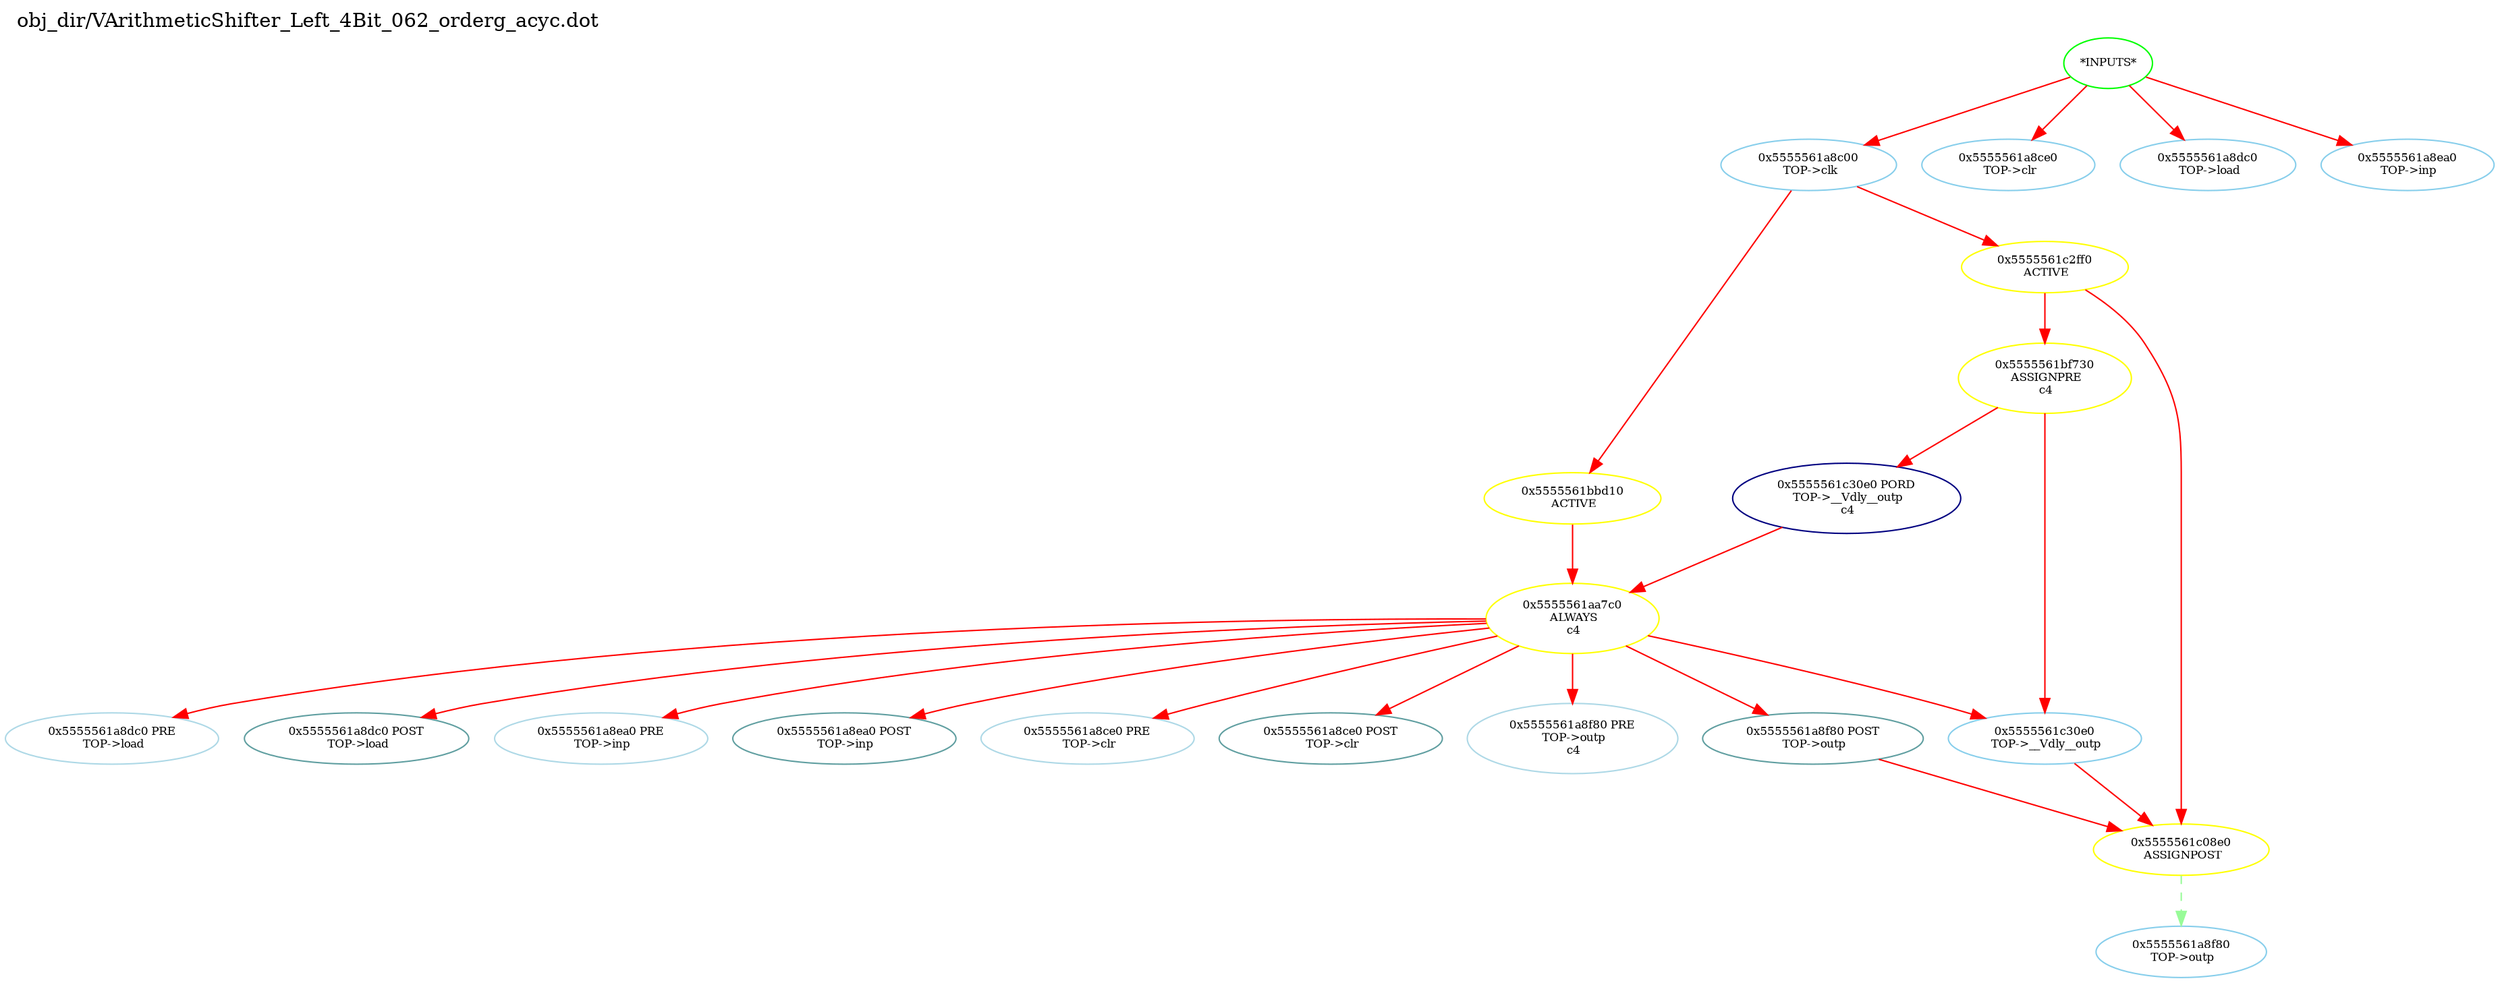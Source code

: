 digraph v3graph {
	graph	[label="obj_dir/VArithmeticShifter_Left_4Bit_062_orderg_acyc.dot",
		 labelloc=t, labeljust=l,
		 //size="7.5,10",
		 rankdir=TB];
	n0	[fontsize=8 label="*INPUTS*", color=green];
	n0x5555561a8b00_1	[fontsize=8 label="0x5555561a8c00\n TOP->clk", color=skyblue];
	n0x5555561a8b00_2	[fontsize=8 label="0x5555561a8ce0\n TOP->clr", color=skyblue];
	n0x5555561a8b00_3	[fontsize=8 label="0x5555561a8dc0\n TOP->load", color=skyblue];
	n0x5555561a8b00_4	[fontsize=8 label="0x5555561a8ea0\n TOP->inp", color=skyblue];
	n0x5555561a8b00_5	[fontsize=8 label="0x5555561bbd10\n ACTIVE", color=yellow];
	n0x5555561a8b00_6	[fontsize=8 label="0x5555561aa7c0\n ALWAYS\n c4", color=yellow];
	n0x5555561a8b00_7	[fontsize=8 label="0x5555561a8dc0 PRE\n TOP->load", color=lightblue];
	n0x5555561a8b00_8	[fontsize=8 label="0x5555561a8dc0 POST\n TOP->load", color=CadetBlue];
	n0x5555561a8b00_9	[fontsize=8 label="0x5555561a8ea0 PRE\n TOP->inp", color=lightblue];
	n0x5555561a8b00_10	[fontsize=8 label="0x5555561a8ea0 POST\n TOP->inp", color=CadetBlue];
	n0x5555561a8b00_11	[fontsize=8 label="0x5555561a8ce0 PRE\n TOP->clr", color=lightblue];
	n0x5555561a8b00_12	[fontsize=8 label="0x5555561a8ce0 POST\n TOP->clr", color=CadetBlue];
	n0x5555561a8b00_13	[fontsize=8 label="0x5555561a8f80 PRE\n TOP->outp\n c4", color=lightblue];
	n0x5555561a8b00_14	[fontsize=8 label="0x5555561a8f80 POST\n TOP->outp", color=CadetBlue];
	n0x5555561a8b00_15	[fontsize=8 label="0x5555561c30e0 PORD\n TOP->__Vdly__outp\n c4", color=NavyBlue];
	n0x5555561a8b00_16	[fontsize=8 label="0x5555561c30e0\n TOP->__Vdly__outp", color=skyblue];
	n0x5555561a8b00_17	[fontsize=8 label="0x5555561c2ff0\n ACTIVE", color=yellow];
	n0x5555561a8b00_18	[fontsize=8 label="0x5555561bf730\n ASSIGNPRE\n c4", color=yellow];
	n0x5555561a8b00_19	[fontsize=8 label="0x5555561c08e0\n ASSIGNPOST", color=yellow];
	n0x5555561a8b00_20	[fontsize=8 label="0x5555561a8f80\n TOP->outp", color=skyblue];
	n0 -> n0x5555561a8b00_1 [fontsize=8 label="" weight=1 color=red];
	n0 -> n0x5555561a8b00_2 [fontsize=8 label="" weight=1 color=red];
	n0 -> n0x5555561a8b00_3 [fontsize=8 label="" weight=1 color=red];
	n0 -> n0x5555561a8b00_4 [fontsize=8 label="" weight=1 color=red];
	n0x5555561a8b00_1 -> n0x5555561a8b00_5 [fontsize=8 label="" weight=8 color=red];
	n0x5555561a8b00_1 -> n0x5555561a8b00_17 [fontsize=8 label="" weight=8 color=red];
	n0x5555561a8b00_5 -> n0x5555561a8b00_6 [fontsize=8 label="" weight=32 color=red];
	n0x5555561a8b00_6 -> n0x5555561a8b00_7 [fontsize=8 label="" weight=32 color=red];
	n0x5555561a8b00_6 -> n0x5555561a8b00_8 [fontsize=8 label="" weight=2 color=red];
	n0x5555561a8b00_6 -> n0x5555561a8b00_9 [fontsize=8 label="" weight=32 color=red];
	n0x5555561a8b00_6 -> n0x5555561a8b00_10 [fontsize=8 label="" weight=2 color=red];
	n0x5555561a8b00_6 -> n0x5555561a8b00_11 [fontsize=8 label="" weight=32 color=red];
	n0x5555561a8b00_6 -> n0x5555561a8b00_12 [fontsize=8 label="" weight=2 color=red];
	n0x5555561a8b00_6 -> n0x5555561a8b00_13 [fontsize=8 label="" weight=32 color=red];
	n0x5555561a8b00_6 -> n0x5555561a8b00_14 [fontsize=8 label="" weight=2 color=red];
	n0x5555561a8b00_6 -> n0x5555561a8b00_16 [fontsize=8 label="" weight=32 color=red];
	n0x5555561a8b00_14 -> n0x5555561a8b00_19 [fontsize=8 label="" weight=2 color=red];
	n0x5555561a8b00_15 -> n0x5555561a8b00_6 [fontsize=8 label="" weight=32 color=red];
	n0x5555561a8b00_16 -> n0x5555561a8b00_19 [fontsize=8 label="" weight=8 color=red];
	n0x5555561a8b00_17 -> n0x5555561a8b00_18 [fontsize=8 label="" weight=32 color=red];
	n0x5555561a8b00_17 -> n0x5555561a8b00_19 [fontsize=8 label="" weight=32 color=red];
	n0x5555561a8b00_18 -> n0x5555561a8b00_15 [fontsize=8 label="" weight=32 color=red];
	n0x5555561a8b00_18 -> n0x5555561a8b00_16 [fontsize=8 label="" weight=32 color=red];
	n0x5555561a8b00_19 -> n0x5555561a8b00_20 [fontsize=8 label="" weight=1 color=PaleGreen style=dashed];
}
